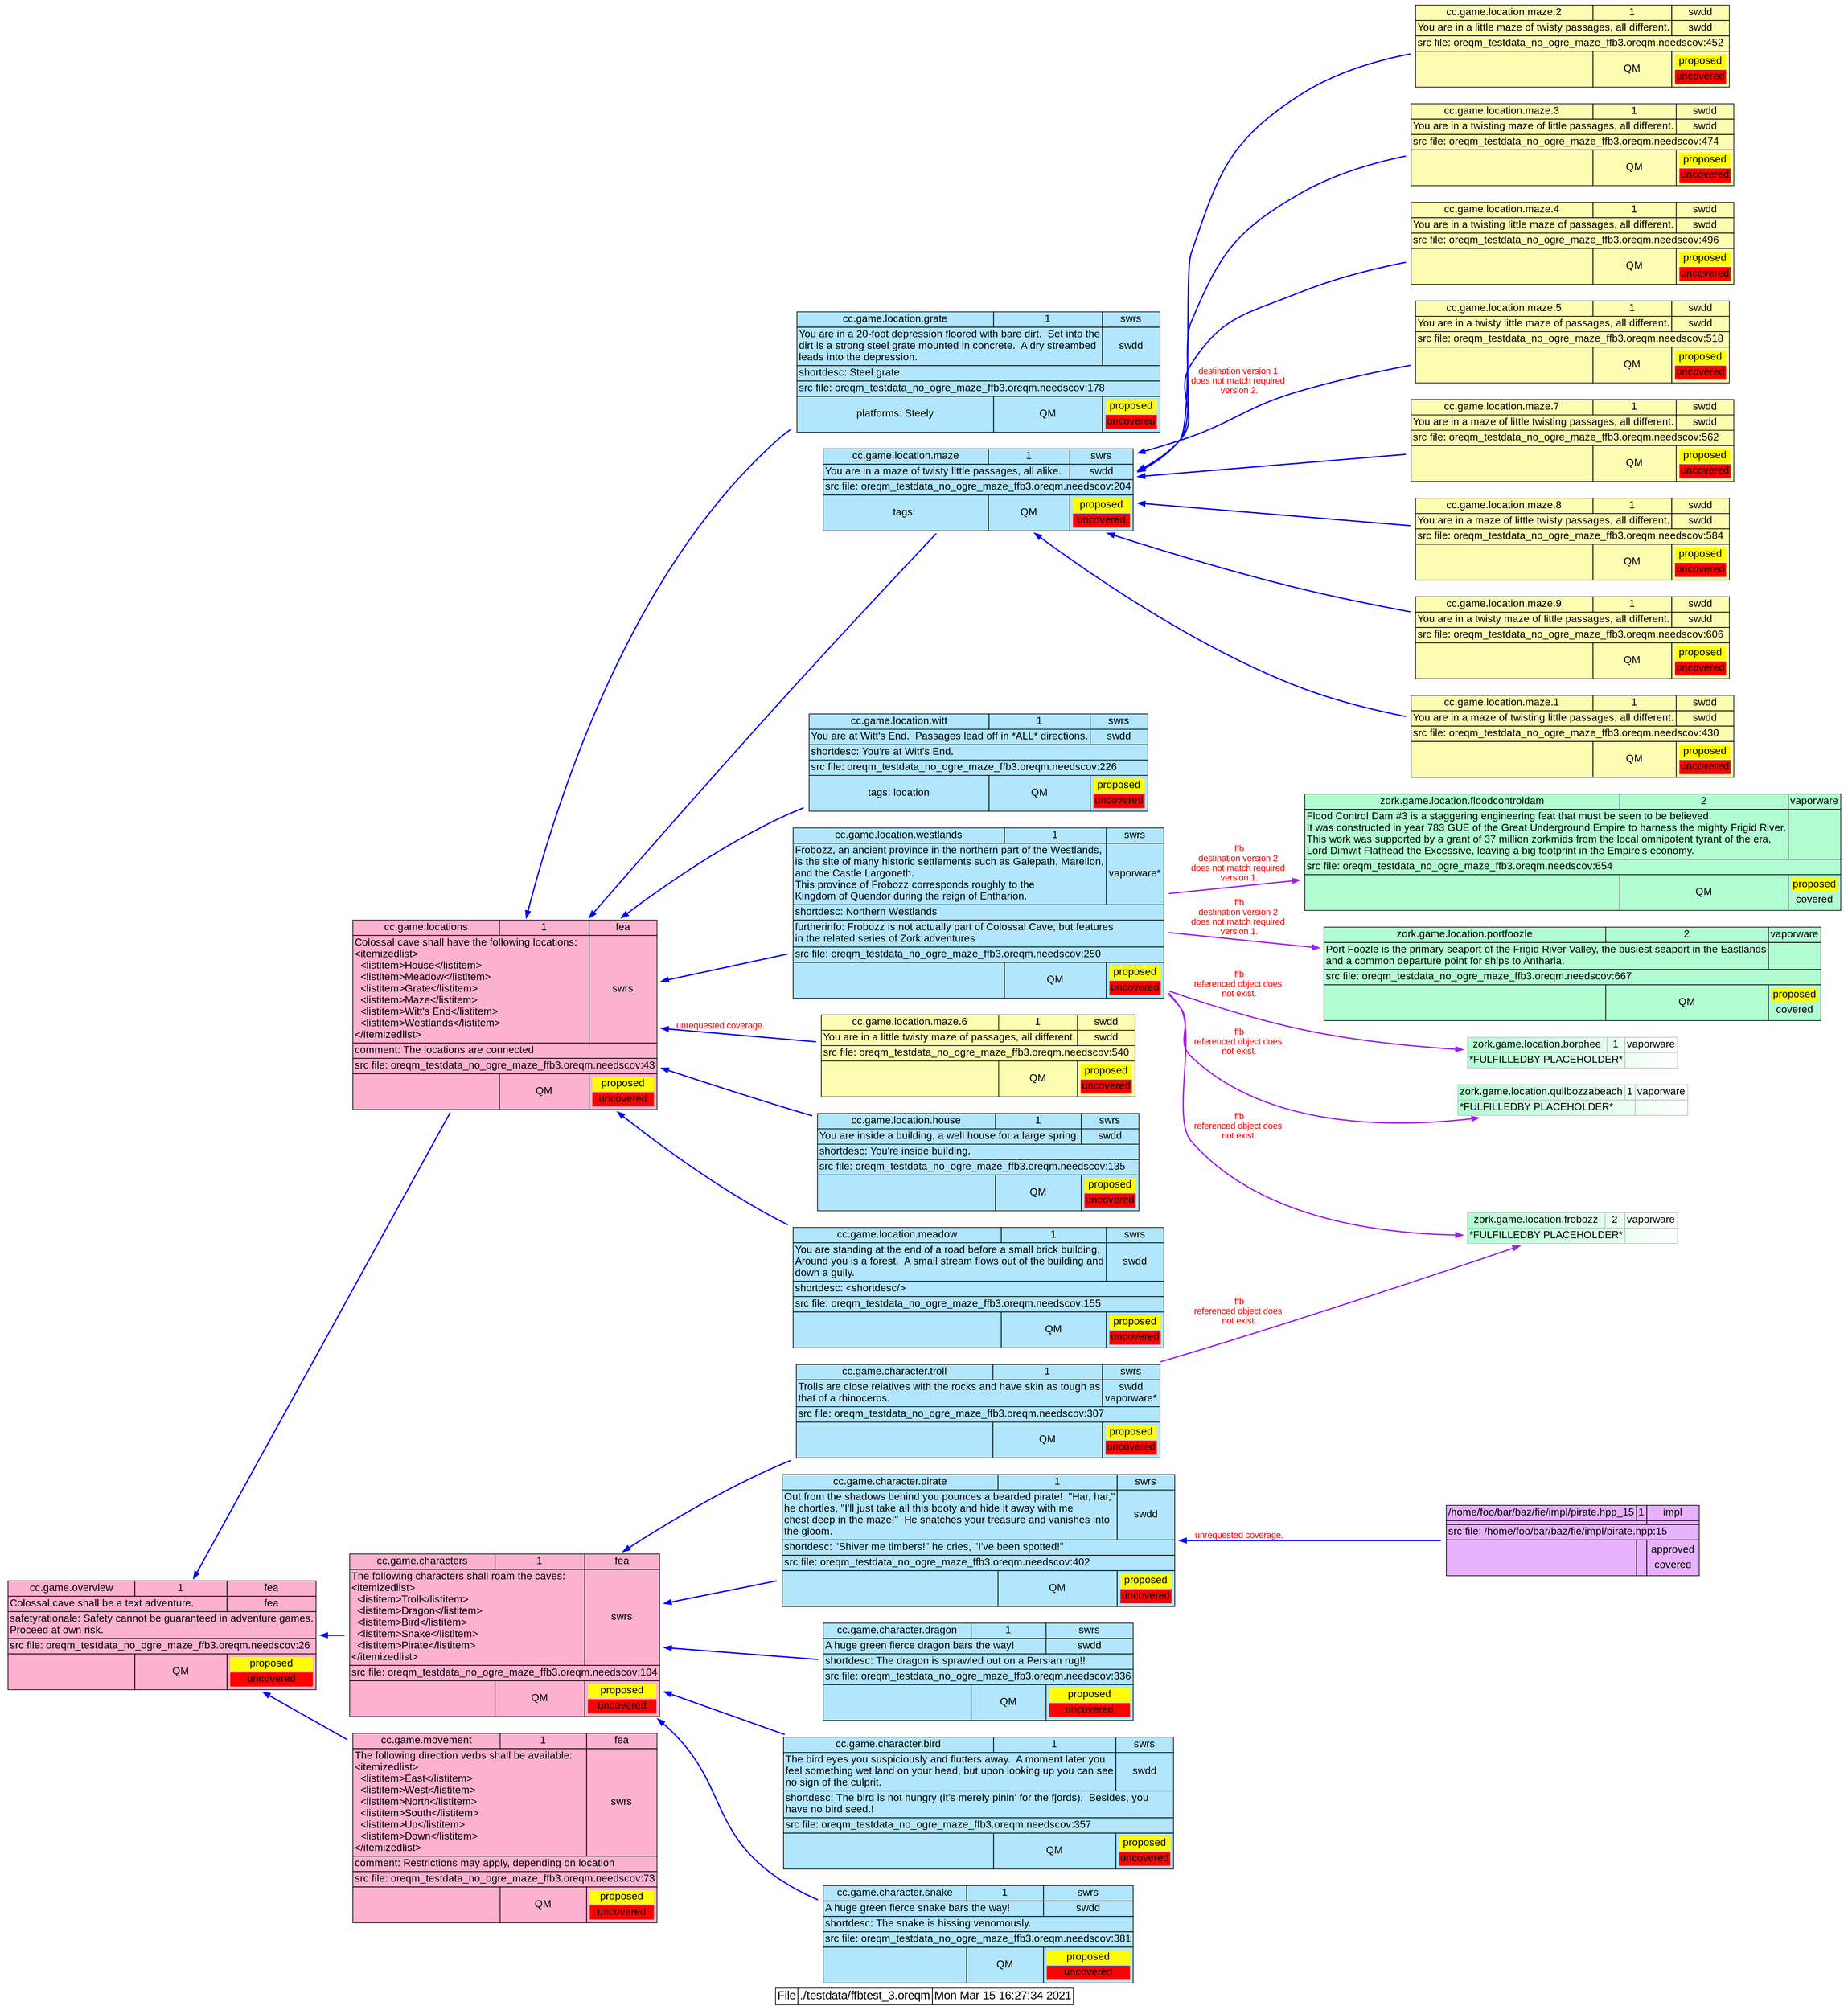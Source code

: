 digraph "" {
  rankdir="RL"
  node [shape=plaintext fontname="Arial" fontsize=16]
  edge [color="blue",dir="forward",arrowhead="normal",arrowtail="normal"];

  "cc.game.overview" [id="cc.game.overview" label=<
      <TABLE BGCOLOR="#FDB1D0" BORDER="0" CELLSPACING="0" CELLBORDER="1" COLOR="black" >
        <TR><TD CELLSPACING="0" >cc.game.overview</TD><TD>1</TD><TD>fea</TD></TR>
        <TR><TD COLSPAN="2" ALIGN="LEFT">Colossal cave shall be a text adventure.<BR ALIGN="LEFT"/></TD><TD>fea</TD></TR>
        <TR><TD COLSPAN="3" ALIGN="LEFT">safetyrationale: Safety cannot be guaranteed in adventure games.<BR ALIGN="LEFT"/>Proceed at own risk.<BR ALIGN="LEFT"/></TD></TR>
        <TR><TD COLSPAN="3" ALIGN="LEFT">src file: oreqm_testdata_no_ogre_maze_ffb3.oreqm.needscov:26</TD></TR>
        <TR><TD></TD><TD>QM</TD><TD><TABLE BORDER="0"><TR><TD BGCOLOR="yellow">proposed</TD></TR><TR><TD BGCOLOR="red">uncovered</TD></TR></TABLE></TD></TR>
      </TABLE>>];

  "cc.game.locations" [id="cc.game.locations" label=<
      <TABLE BGCOLOR="#FDB1D0" BORDER="0" CELLSPACING="0" CELLBORDER="1" COLOR="black" >
        <TR><TD CELLSPACING="0" >cc.game.locations</TD><TD>1</TD><TD>fea</TD></TR>
        <TR><TD COLSPAN="2" ALIGN="LEFT">Colossal cave shall have the following locations:<BR ALIGN="LEFT"/>&lt;itemizedlist&gt;<BR ALIGN="LEFT"/>  &lt;listitem&gt;House&lt;/listitem&gt;<BR ALIGN="LEFT"/>  &lt;listitem&gt;Meadow&lt;/listitem&gt;<BR ALIGN="LEFT"/>  &lt;listitem&gt;Grate&lt;/listitem&gt;<BR ALIGN="LEFT"/>  &lt;listitem&gt;Maze&lt;/listitem&gt;<BR ALIGN="LEFT"/>  &lt;listitem&gt;Witt's End&lt;/listitem&gt;<BR ALIGN="LEFT"/>  &lt;listitem&gt;Westlands&lt;/listitem&gt;<BR ALIGN="LEFT"/>&lt;/itemizedlist&gt;<BR ALIGN="LEFT"/></TD><TD>swrs</TD></TR>
        <TR><TD COLSPAN="3" ALIGN="LEFT">comment: The locations are connected<BR ALIGN="LEFT"/></TD></TR>
        <TR><TD COLSPAN="3" ALIGN="LEFT">src file: oreqm_testdata_no_ogre_maze_ffb3.oreqm.needscov:43</TD></TR>
        <TR><TD></TD><TD>QM</TD><TD><TABLE BORDER="0"><TR><TD BGCOLOR="yellow">proposed</TD></TR><TR><TD BGCOLOR="red">uncovered</TD></TR></TABLE></TD></TR>
      </TABLE>>];

  "cc.game.movement" [id="cc.game.movement" label=<
      <TABLE BGCOLOR="#FDB1D0" BORDER="0" CELLSPACING="0" CELLBORDER="1" COLOR="black" >
        <TR><TD CELLSPACING="0" >cc.game.movement</TD><TD>1</TD><TD>fea</TD></TR>
        <TR><TD COLSPAN="2" ALIGN="LEFT">The following direction verbs shall be available:<BR ALIGN="LEFT"/>&lt;itemizedlist&gt;<BR ALIGN="LEFT"/>  &lt;listitem&gt;East&lt;/listitem&gt;<BR ALIGN="LEFT"/>  &lt;listitem&gt;West&lt;/listitem&gt;<BR ALIGN="LEFT"/>  &lt;listitem&gt;North&lt;/listitem&gt;<BR ALIGN="LEFT"/>  &lt;listitem&gt;South&lt;/listitem&gt;<BR ALIGN="LEFT"/>  &lt;listitem&gt;Up&lt;/listitem&gt;<BR ALIGN="LEFT"/>  &lt;listitem&gt;Down&lt;/listitem&gt;<BR ALIGN="LEFT"/>&lt;/itemizedlist&gt;<BR ALIGN="LEFT"/></TD><TD>swrs</TD></TR>
        <TR><TD COLSPAN="3" ALIGN="LEFT">comment: Restrictions may apply, depending on location<BR ALIGN="LEFT"/></TD></TR>
        <TR><TD COLSPAN="3" ALIGN="LEFT">src file: oreqm_testdata_no_ogre_maze_ffb3.oreqm.needscov:73</TD></TR>
        <TR><TD></TD><TD>QM</TD><TD><TABLE BORDER="0"><TR><TD BGCOLOR="yellow">proposed</TD></TR><TR><TD BGCOLOR="red">uncovered</TD></TR></TABLE></TD></TR>
      </TABLE>>];

  "cc.game.characters" [id="cc.game.characters" label=<
      <TABLE BGCOLOR="#FDB1D0" BORDER="0" CELLSPACING="0" CELLBORDER="1" COLOR="black" >
        <TR><TD CELLSPACING="0" >cc.game.characters</TD><TD>1</TD><TD>fea</TD></TR>
        <TR><TD COLSPAN="2" ALIGN="LEFT">The following characters shall roam the caves:<BR ALIGN="LEFT"/>&lt;itemizedlist&gt;<BR ALIGN="LEFT"/>  &lt;listitem&gt;Troll&lt;/listitem&gt;<BR ALIGN="LEFT"/>  &lt;listitem&gt;Dragon&lt;/listitem&gt;<BR ALIGN="LEFT"/>  &lt;listitem&gt;Bird&lt;/listitem&gt;<BR ALIGN="LEFT"/>  &lt;listitem&gt;Snake&lt;/listitem&gt;<BR ALIGN="LEFT"/>  &lt;listitem&gt;Pirate&lt;/listitem&gt;<BR ALIGN="LEFT"/>&lt;/itemizedlist&gt;<BR ALIGN="LEFT"/></TD><TD>swrs</TD></TR>
        <TR><TD COLSPAN="3" ALIGN="LEFT">src file: oreqm_testdata_no_ogre_maze_ffb3.oreqm.needscov:104</TD></TR>
        <TR><TD></TD><TD>QM</TD><TD><TABLE BORDER="0"><TR><TD BGCOLOR="yellow">proposed</TD></TR><TR><TD BGCOLOR="red">uncovered</TD></TR></TABLE></TD></TR>
      </TABLE>>];

  "cc.game.location.house" [id="cc.game.location.house" label=<
      <TABLE BGCOLOR="#B1E6FD" BORDER="0" CELLSPACING="0" CELLBORDER="1" COLOR="black" >
        <TR><TD CELLSPACING="0" >cc.game.location.house</TD><TD>1</TD><TD>swrs</TD></TR>
        <TR><TD COLSPAN="2" ALIGN="LEFT">You are inside a building, a well house for a large spring.<BR ALIGN="LEFT"/></TD><TD>swdd</TD></TR>
        <TR><TD COLSPAN="3" ALIGN="LEFT">shortdesc: You're inside building.<BR ALIGN="LEFT"/></TD></TR>
        <TR><TD COLSPAN="3" ALIGN="LEFT">src file: oreqm_testdata_no_ogre_maze_ffb3.oreqm.needscov:135</TD></TR>
        <TR><TD></TD><TD>QM</TD><TD><TABLE BORDER="0"><TR><TD BGCOLOR="yellow">proposed</TD></TR><TR><TD BGCOLOR="red">uncovered</TD></TR></TABLE></TD></TR>
      </TABLE>>];

  "cc.game.location.meadow" [id="cc.game.location.meadow" label=<
      <TABLE BGCOLOR="#B1E6FD" BORDER="0" CELLSPACING="0" CELLBORDER="1" COLOR="black" >
        <TR><TD CELLSPACING="0" >cc.game.location.meadow</TD><TD>1</TD><TD>swrs</TD></TR>
        <TR><TD COLSPAN="2" ALIGN="LEFT">You are standing at the end of a road before a small brick building.<BR ALIGN="LEFT"/>Around you is a forest.  A small stream flows out of the building and<BR ALIGN="LEFT"/>down a gully.<BR ALIGN="LEFT"/></TD><TD>swdd</TD></TR>
        <TR><TD COLSPAN="3" ALIGN="LEFT">shortdesc: &lt;shortdesc/&gt;<BR ALIGN="LEFT"/></TD></TR>
        <TR><TD COLSPAN="3" ALIGN="LEFT">src file: oreqm_testdata_no_ogre_maze_ffb3.oreqm.needscov:155</TD></TR>
        <TR><TD></TD><TD>QM</TD><TD><TABLE BORDER="0"><TR><TD BGCOLOR="yellow">proposed</TD></TR><TR><TD BGCOLOR="red">uncovered</TD></TR></TABLE></TD></TR>
      </TABLE>>];

  "cc.game.location.grate" [id="cc.game.location.grate" label=<
      <TABLE BGCOLOR="#B1E6FD" BORDER="0" CELLSPACING="0" CELLBORDER="1" COLOR="black" >
        <TR><TD CELLSPACING="0" >cc.game.location.grate</TD><TD>1</TD><TD>swrs</TD></TR>
        <TR><TD COLSPAN="2" ALIGN="LEFT">You are in a 20-foot depression floored with bare dirt.  Set into the<BR ALIGN="LEFT"/>dirt is a strong steel grate mounted in concrete.  A dry streambed<BR ALIGN="LEFT"/>leads into the depression.<BR ALIGN="LEFT"/></TD><TD>swdd</TD></TR>
        <TR><TD COLSPAN="3" ALIGN="LEFT">shortdesc: Steel grate<BR ALIGN="LEFT"/></TD></TR>
        <TR><TD COLSPAN="3" ALIGN="LEFT">src file: oreqm_testdata_no_ogre_maze_ffb3.oreqm.needscov:178</TD></TR>
        <TR><TD>platforms: Steely</TD><TD>QM</TD><TD><TABLE BORDER="0"><TR><TD BGCOLOR="yellow">proposed</TD></TR><TR><TD BGCOLOR="red">uncovered</TD></TR></TABLE></TD></TR>
      </TABLE>>];

  "cc.game.location.maze" [id="cc.game.location.maze" label=<
      <TABLE BGCOLOR="#B1E6FD" BORDER="0" CELLSPACING="0" CELLBORDER="1" COLOR="black" >
        <TR><TD CELLSPACING="0" >cc.game.location.maze</TD><TD>1</TD><TD>swrs</TD></TR>
        <TR><TD COLSPAN="2" ALIGN="LEFT">You are in a maze of twisty little passages, all alike.<BR ALIGN="LEFT"/></TD><TD>swdd</TD></TR>
        <TR><TD COLSPAN="3" ALIGN="LEFT">src file: oreqm_testdata_no_ogre_maze_ffb3.oreqm.needscov:204</TD></TR>
        <TR><TD>tags: </TD><TD>QM</TD><TD><TABLE BORDER="0"><TR><TD BGCOLOR="yellow">proposed</TD></TR><TR><TD BGCOLOR="red">uncovered</TD></TR></TABLE></TD></TR>
      </TABLE>>];

  "cc.game.location.witt" [id="cc.game.location.witt" label=<
      <TABLE BGCOLOR="#B1E6FD" BORDER="0" CELLSPACING="0" CELLBORDER="1" COLOR="black" >
        <TR><TD CELLSPACING="0" >cc.game.location.witt</TD><TD>1</TD><TD>swrs</TD></TR>
        <TR><TD COLSPAN="2" ALIGN="LEFT">You are at Witt's End.  Passages lead off in *ALL* directions.<BR ALIGN="LEFT"/></TD><TD>swdd</TD></TR>
        <TR><TD COLSPAN="3" ALIGN="LEFT">shortdesc: You're at Witt's End.<BR ALIGN="LEFT"/></TD></TR>
        <TR><TD COLSPAN="3" ALIGN="LEFT">src file: oreqm_testdata_no_ogre_maze_ffb3.oreqm.needscov:226</TD></TR>
        <TR><TD>tags: location</TD><TD>QM</TD><TD><TABLE BORDER="0"><TR><TD BGCOLOR="yellow">proposed</TD></TR><TR><TD BGCOLOR="red">uncovered</TD></TR></TABLE></TD></TR>
      </TABLE>>];

  "cc.game.location.westlands" [id="cc.game.location.westlands" label=<
      <TABLE BGCOLOR="#B1E6FD" BORDER="0" CELLSPACING="0" CELLBORDER="1" COLOR="black" >
        <TR><TD CELLSPACING="0" >cc.game.location.westlands</TD><TD>1</TD><TD>swrs</TD></TR>
        <TR><TD COLSPAN="2" ALIGN="LEFT">Frobozz, an ancient province in the northern part of the Westlands,<BR ALIGN="LEFT"/>is the site of many historic settlements such as Galepath, Mareilon,<BR ALIGN="LEFT"/>and the Castle Largoneth.<BR ALIGN="LEFT"/>This province of Frobozz corresponds roughly to the<BR ALIGN="LEFT"/>Kingdom of Quendor during the reign of Entharion.<BR ALIGN="LEFT"/></TD><TD>vaporware*</TD></TR>
        <TR><TD COLSPAN="3" ALIGN="LEFT">shortdesc: Northern Westlands<BR ALIGN="LEFT"/></TD></TR>
        <TR><TD COLSPAN="3" ALIGN="LEFT">furtherinfo: Frobozz is not actually part of Colossal Cave, but features<BR ALIGN="LEFT"/>in the related series of Zork adventures<BR ALIGN="LEFT"/></TD></TR>
        <TR><TD COLSPAN="3" ALIGN="LEFT">src file: oreqm_testdata_no_ogre_maze_ffb3.oreqm.needscov:250</TD></TR>
        <TR><TD></TD><TD>QM</TD><TD><TABLE BORDER="0"><TR><TD BGCOLOR="yellow">proposed</TD></TR><TR><TD BGCOLOR="red">uncovered</TD></TR></TABLE></TD></TR>
      </TABLE>>];

  "cc.game.character.troll" [id="cc.game.character.troll" label=<
      <TABLE BGCOLOR="#B1E6FD" BORDER="0" CELLSPACING="0" CELLBORDER="1" COLOR="black" >
        <TR><TD CELLSPACING="0" >cc.game.character.troll</TD><TD>1</TD><TD>swrs</TD></TR>
        <TR><TD COLSPAN="2" ALIGN="LEFT">Trolls are close relatives with the rocks and have skin as tough as<BR ALIGN="LEFT"/>that of a rhinoceros.<BR ALIGN="LEFT"/></TD><TD>swdd<BR/>vaporware*</TD></TR>
        <TR><TD COLSPAN="3" ALIGN="LEFT">src file: oreqm_testdata_no_ogre_maze_ffb3.oreqm.needscov:307</TD></TR>
        <TR><TD></TD><TD>QM</TD><TD><TABLE BORDER="0"><TR><TD BGCOLOR="yellow">proposed</TD></TR><TR><TD BGCOLOR="red">uncovered</TD></TR></TABLE></TD></TR>
      </TABLE>>];

  "cc.game.character.dragon" [id="cc.game.character.dragon" label=<
      <TABLE BGCOLOR="#B1E6FD" BORDER="0" CELLSPACING="0" CELLBORDER="1" COLOR="black" >
        <TR><TD CELLSPACING="0" >cc.game.character.dragon</TD><TD>1</TD><TD>swrs</TD></TR>
        <TR><TD COLSPAN="2" ALIGN="LEFT">A huge green fierce dragon bars the way!<BR ALIGN="LEFT"/></TD><TD>swdd</TD></TR>
        <TR><TD COLSPAN="3" ALIGN="LEFT">shortdesc: The dragon is sprawled out on a Persian rug!!<BR ALIGN="LEFT"/></TD></TR>
        <TR><TD COLSPAN="3" ALIGN="LEFT">src file: oreqm_testdata_no_ogre_maze_ffb3.oreqm.needscov:336</TD></TR>
        <TR><TD></TD><TD>QM</TD><TD><TABLE BORDER="0"><TR><TD BGCOLOR="yellow">proposed</TD></TR><TR><TD BGCOLOR="red">uncovered</TD></TR></TABLE></TD></TR>
      </TABLE>>];

  "cc.game.character.bird" [id="cc.game.character.bird" label=<
      <TABLE BGCOLOR="#B1E6FD" BORDER="0" CELLSPACING="0" CELLBORDER="1" COLOR="black" >
        <TR><TD CELLSPACING="0" >cc.game.character.bird</TD><TD>1</TD><TD>swrs</TD></TR>
        <TR><TD COLSPAN="2" ALIGN="LEFT">The bird eyes you suspiciously and flutters away.  A moment later you<BR ALIGN="LEFT"/>feel something wet land on your head, but upon looking up you can see<BR ALIGN="LEFT"/>no sign of the culprit.<BR ALIGN="LEFT"/></TD><TD>swdd</TD></TR>
        <TR><TD COLSPAN="3" ALIGN="LEFT">shortdesc: The bird is not hungry (it's merely pinin' for the fjords).  Besides, you<BR ALIGN="LEFT"/>have no bird seed.!<BR ALIGN="LEFT"/></TD></TR>
        <TR><TD COLSPAN="3" ALIGN="LEFT">src file: oreqm_testdata_no_ogre_maze_ffb3.oreqm.needscov:357</TD></TR>
        <TR><TD></TD><TD>QM</TD><TD><TABLE BORDER="0"><TR><TD BGCOLOR="yellow">proposed</TD></TR><TR><TD BGCOLOR="red">uncovered</TD></TR></TABLE></TD></TR>
      </TABLE>>];

  "cc.game.character.snake" [id="cc.game.character.snake" label=<
      <TABLE BGCOLOR="#B1E6FD" BORDER="0" CELLSPACING="0" CELLBORDER="1" COLOR="black" >
        <TR><TD CELLSPACING="0" >cc.game.character.snake</TD><TD>1</TD><TD>swrs</TD></TR>
        <TR><TD COLSPAN="2" ALIGN="LEFT">A huge green fierce snake bars the way!<BR ALIGN="LEFT"/></TD><TD>swdd</TD></TR>
        <TR><TD COLSPAN="3" ALIGN="LEFT">shortdesc: The snake is hissing venomously.<BR ALIGN="LEFT"/></TD></TR>
        <TR><TD COLSPAN="3" ALIGN="LEFT">src file: oreqm_testdata_no_ogre_maze_ffb3.oreqm.needscov:381</TD></TR>
        <TR><TD></TD><TD>QM</TD><TD><TABLE BORDER="0"><TR><TD BGCOLOR="yellow">proposed</TD></TR><TR><TD BGCOLOR="red">uncovered</TD></TR></TABLE></TD></TR>
      </TABLE>>];

  "cc.game.character.pirate" [id="cc.game.character.pirate" label=<
      <TABLE BGCOLOR="#B1E6FD" BORDER="0" CELLSPACING="0" CELLBORDER="1" COLOR="black" >
        <TR><TD CELLSPACING="0" >cc.game.character.pirate</TD><TD>1</TD><TD>swrs</TD></TR>
        <TR><TD COLSPAN="2" ALIGN="LEFT">Out from the shadows behind you pounces a bearded pirate!  &quot;Har, har,&quot;<BR ALIGN="LEFT"/>he chortles, &quot;I'll just take all this booty and hide it away with me<BR ALIGN="LEFT"/>chest deep in the maze!&quot;  He snatches your treasure and vanishes into<BR ALIGN="LEFT"/>the gloom.<BR ALIGN="LEFT"/></TD><TD>swdd</TD></TR>
        <TR><TD COLSPAN="3" ALIGN="LEFT">shortdesc: &quot;Shiver me timbers!&quot; he cries, &quot;I've been spotted!&quot;<BR ALIGN="LEFT"/></TD></TR>
        <TR><TD COLSPAN="3" ALIGN="LEFT">src file: oreqm_testdata_no_ogre_maze_ffb3.oreqm.needscov:402</TD></TR>
        <TR><TD></TD><TD>QM</TD><TD><TABLE BORDER="0"><TR><TD BGCOLOR="yellow">proposed</TD></TR><TR><TD BGCOLOR="red">uncovered</TD></TR></TABLE></TD></TR>
      </TABLE>>];

  "cc.game.location.maze.1" [id="cc.game.location.maze.1" label=<
      <TABLE BGCOLOR="#FCFDB1" BORDER="0" CELLSPACING="0" CELLBORDER="1" COLOR="black" >
        <TR><TD CELLSPACING="0" >cc.game.location.maze.1</TD><TD>1</TD><TD>swdd</TD></TR>
        <TR><TD COLSPAN="2" ALIGN="LEFT">You are in a maze of twisting little passages, all different.<BR ALIGN="LEFT"/></TD><TD>swdd</TD></TR>
        <TR><TD COLSPAN="3" ALIGN="LEFT">src file: oreqm_testdata_no_ogre_maze_ffb3.oreqm.needscov:430</TD></TR>
        <TR><TD></TD><TD>QM</TD><TD><TABLE BORDER="0"><TR><TD BGCOLOR="yellow">proposed</TD></TR><TR><TD BGCOLOR="red">uncovered</TD></TR></TABLE></TD></TR>
      </TABLE>>];

  "cc.game.location.maze.2" [id="cc.game.location.maze.2" label=<
      <TABLE BGCOLOR="#FCFDB1" BORDER="0" CELLSPACING="0" CELLBORDER="1" COLOR="black" >
        <TR><TD CELLSPACING="0" >cc.game.location.maze.2</TD><TD>1</TD><TD>swdd</TD></TR>
        <TR><TD COLSPAN="2" ALIGN="LEFT">You are in a little maze of twisty passages, all different.<BR ALIGN="LEFT"/></TD><TD>swdd</TD></TR>
        <TR><TD COLSPAN="3" ALIGN="LEFT">src file: oreqm_testdata_no_ogre_maze_ffb3.oreqm.needscov:452</TD></TR>
        <TR><TD></TD><TD>QM</TD><TD><TABLE BORDER="0"><TR><TD BGCOLOR="yellow">proposed</TD></TR><TR><TD BGCOLOR="red">uncovered</TD></TR></TABLE></TD></TR>
      </TABLE>>];

  "cc.game.location.maze.3" [id="cc.game.location.maze.3" label=<
      <TABLE BGCOLOR="#FCFDB1" BORDER="0" CELLSPACING="0" CELLBORDER="1" COLOR="black" >
        <TR><TD CELLSPACING="0" >cc.game.location.maze.3</TD><TD>1</TD><TD>swdd</TD></TR>
        <TR><TD COLSPAN="2" ALIGN="LEFT">You are in a twisting maze of little passages, all different.<BR ALIGN="LEFT"/></TD><TD>swdd</TD></TR>
        <TR><TD COLSPAN="3" ALIGN="LEFT">src file: oreqm_testdata_no_ogre_maze_ffb3.oreqm.needscov:474</TD></TR>
        <TR><TD></TD><TD>QM</TD><TD><TABLE BORDER="0"><TR><TD BGCOLOR="yellow">proposed</TD></TR><TR><TD BGCOLOR="red">uncovered</TD></TR></TABLE></TD></TR>
      </TABLE>>];

  "cc.game.location.maze.4" [id="cc.game.location.maze.4" label=<
      <TABLE BGCOLOR="#FCFDB1" BORDER="0" CELLSPACING="0" CELLBORDER="1" COLOR="black" >
        <TR><TD CELLSPACING="0" >cc.game.location.maze.4</TD><TD>1</TD><TD>swdd</TD></TR>
        <TR><TD COLSPAN="2" ALIGN="LEFT">You are in a twisting little maze of passages, all different.<BR ALIGN="LEFT"/></TD><TD>swdd</TD></TR>
        <TR><TD COLSPAN="3" ALIGN="LEFT">src file: oreqm_testdata_no_ogre_maze_ffb3.oreqm.needscov:496</TD></TR>
        <TR><TD></TD><TD>QM</TD><TD><TABLE BORDER="0"><TR><TD BGCOLOR="yellow">proposed</TD></TR><TR><TD BGCOLOR="red">uncovered</TD></TR></TABLE></TD></TR>
      </TABLE>>];

  "cc.game.location.maze.5" [id="cc.game.location.maze.5" label=<
      <TABLE BGCOLOR="#FCFDB1" BORDER="0" CELLSPACING="0" CELLBORDER="1" COLOR="black" >
        <TR><TD CELLSPACING="0" >cc.game.location.maze.5</TD><TD>1</TD><TD>swdd</TD></TR>
        <TR><TD COLSPAN="2" ALIGN="LEFT">You are in a twisty little maze of passages, all different.<BR ALIGN="LEFT"/></TD><TD>swdd</TD></TR>
        <TR><TD COLSPAN="3" ALIGN="LEFT">src file: oreqm_testdata_no_ogre_maze_ffb3.oreqm.needscov:518</TD></TR>
        <TR><TD></TD><TD>QM</TD><TD><TABLE BORDER="0"><TR><TD BGCOLOR="yellow">proposed</TD></TR><TR><TD BGCOLOR="red">uncovered</TD></TR></TABLE></TD></TR>
      </TABLE>>];

  "cc.game.location.maze.6" [id="cc.game.location.maze.6" label=<
      <TABLE BGCOLOR="#FCFDB1" BORDER="0" CELLSPACING="0" CELLBORDER="1" COLOR="black" >
        <TR><TD CELLSPACING="0" >cc.game.location.maze.6</TD><TD>1</TD><TD>swdd</TD></TR>
        <TR><TD COLSPAN="2" ALIGN="LEFT">You are in a little twisty maze of passages, all different.<BR ALIGN="LEFT"/></TD><TD>swdd</TD></TR>
        <TR><TD COLSPAN="3" ALIGN="LEFT">src file: oreqm_testdata_no_ogre_maze_ffb3.oreqm.needscov:540</TD></TR>
        <TR><TD></TD><TD>QM</TD><TD><TABLE BORDER="0"><TR><TD BGCOLOR="yellow">proposed</TD></TR><TR><TD BGCOLOR="red">uncovered</TD></TR></TABLE></TD></TR>
      </TABLE>>];

  "cc.game.location.maze.7" [id="cc.game.location.maze.7" label=<
      <TABLE BGCOLOR="#FCFDB1" BORDER="0" CELLSPACING="0" CELLBORDER="1" COLOR="black" >
        <TR><TD CELLSPACING="0" >cc.game.location.maze.7</TD><TD>1</TD><TD>swdd</TD></TR>
        <TR><TD COLSPAN="2" ALIGN="LEFT">You are in a maze of little twisting passages, all different.<BR ALIGN="LEFT"/></TD><TD>swdd</TD></TR>
        <TR><TD COLSPAN="3" ALIGN="LEFT">src file: oreqm_testdata_no_ogre_maze_ffb3.oreqm.needscov:562</TD></TR>
        <TR><TD></TD><TD>QM</TD><TD><TABLE BORDER="0"><TR><TD BGCOLOR="yellow">proposed</TD></TR><TR><TD BGCOLOR="red">uncovered</TD></TR></TABLE></TD></TR>
      </TABLE>>];

  "cc.game.location.maze.8" [id="cc.game.location.maze.8" label=<
      <TABLE BGCOLOR="#FCFDB1" BORDER="0" CELLSPACING="0" CELLBORDER="1" COLOR="black" >
        <TR><TD CELLSPACING="0" >cc.game.location.maze.8</TD><TD>1</TD><TD>swdd</TD></TR>
        <TR><TD COLSPAN="2" ALIGN="LEFT">You are in a maze of little twisty passages, all different.<BR ALIGN="LEFT"/></TD><TD>swdd</TD></TR>
        <TR><TD COLSPAN="3" ALIGN="LEFT">src file: oreqm_testdata_no_ogre_maze_ffb3.oreqm.needscov:584</TD></TR>
        <TR><TD></TD><TD>QM</TD><TD><TABLE BORDER="0"><TR><TD BGCOLOR="yellow">proposed</TD></TR><TR><TD BGCOLOR="red">uncovered</TD></TR></TABLE></TD></TR>
      </TABLE>>];

  "cc.game.location.maze.9" [id="cc.game.location.maze.9" label=<
      <TABLE BGCOLOR="#FCFDB1" BORDER="0" CELLSPACING="0" CELLBORDER="1" COLOR="black" >
        <TR><TD CELLSPACING="0" >cc.game.location.maze.9</TD><TD>1</TD><TD>swdd</TD></TR>
        <TR><TD COLSPAN="2" ALIGN="LEFT">You are in a twisty maze of little passages, all different.<BR ALIGN="LEFT"/></TD><TD>swdd</TD></TR>
        <TR><TD COLSPAN="3" ALIGN="LEFT">src file: oreqm_testdata_no_ogre_maze_ffb3.oreqm.needscov:606</TD></TR>
        <TR><TD></TD><TD>QM</TD><TD><TABLE BORDER="0"><TR><TD BGCOLOR="yellow">proposed</TD></TR><TR><TD BGCOLOR="red">uncovered</TD></TR></TABLE></TD></TR>
      </TABLE>>];

  "/home/foo/bar/baz/fie/impl/pirate.hpp_15" [id="/home/foo/bar/baz/fie/impl/pirate.hpp_15" label=<
      <TABLE BGCOLOR="#E7B1FD" BORDER="0" CELLSPACING="0" CELLBORDER="1" COLOR="black" >
        <TR><TD CELLSPACING="0" >/home/foo/bar/baz/fie/impl/pirate.hpp_15</TD><TD>1</TD><TD>impl</TD></TR>
        <TR><TD COLSPAN="2" ALIGN="LEFT"></TD><TD></TD></TR>
        <TR><TD COLSPAN="3" ALIGN="LEFT">src file: /home/foo/bar/baz/fie/impl/pirate.hpp:15</TD></TR>
        <TR><TD></TD><TD></TD><TD><TABLE BORDER="0"><TR><TD >approved</TD></TR><TR><TD >covered</TD></TR></TABLE></TD></TR>
      </TABLE>>];

  "zork.game.location.floodcontroldam" [id="zork.game.location.floodcontroldam" label=<
      <TABLE BGCOLOR="#B1FDD1" BORDER="0" CELLSPACING="0" CELLBORDER="1" COLOR="black" >
        <TR><TD CELLSPACING="0" >zork.game.location.floodcontroldam</TD><TD>2</TD><TD>vaporware</TD></TR>
        <TR><TD COLSPAN="2" ALIGN="LEFT">Flood Control Dam #3 is a staggering engineering feat that must be seen to be believed.<BR ALIGN="LEFT"/>It was constructed in year 783 GUE of the Great Underground Empire to harness the mighty Frigid River.<BR ALIGN="LEFT"/>This work was supported by a grant of 37 million zorkmids from the local omnipotent tyrant of the era,<BR ALIGN="LEFT"/>Lord Dimwit Flathead the Excessive, leaving a big footprint in the Empire's economy.<BR ALIGN="LEFT"/></TD><TD></TD></TR>
        <TR><TD COLSPAN="3" ALIGN="LEFT">src file: oreqm_testdata_no_ogre_maze_ffb3.oreqm.needscov:654</TD></TR>
        <TR><TD></TD><TD>QM</TD><TD><TABLE BORDER="0"><TR><TD BGCOLOR="yellow">proposed</TD></TR><TR><TD >covered</TD></TR></TABLE></TD></TR>
      </TABLE>>];

  "zork.game.location.portfoozle" [id="zork.game.location.portfoozle" label=<
      <TABLE BGCOLOR="#B1FDD1" BORDER="0" CELLSPACING="0" CELLBORDER="1" COLOR="black" >
        <TR><TD CELLSPACING="0" >zork.game.location.portfoozle</TD><TD>2</TD><TD>vaporware</TD></TR>
        <TR><TD COLSPAN="2" ALIGN="LEFT">Port Foozle is the primary seaport of the Frigid River Valley, the busiest seaport in the Eastlands<BR ALIGN="LEFT"/>and a common departure point for ships to Antharia.<BR ALIGN="LEFT"/></TD><TD></TD></TR>
        <TR><TD COLSPAN="3" ALIGN="LEFT">src file: oreqm_testdata_no_ogre_maze_ffb3.oreqm.needscov:667</TD></TR>
        <TR><TD></TD><TD>QM</TD><TD><TABLE BORDER="0"><TR><TD BGCOLOR="yellow">proposed</TD></TR><TR><TD >covered</TD></TR></TABLE></TD></TR>
      </TABLE>>];

  "zork.game.location.borphee" [id="zork.game.location.borphee" label=<
      <TABLE BGCOLOR="#B1FDD1:white" BORDER="0" CELLSPACING="0" CELLBORDER="1" COLOR="grey" >
        <TR><TD CELLSPACING="0" >zork.game.location.borphee</TD><TD>1</TD><TD>vaporware</TD></TR>
        <TR><TD COLSPAN="2" ALIGN="LEFT">*FULFILLEDBY PLACEHOLDER*<BR ALIGN="LEFT"/></TD><TD></TD></TR>
      </TABLE>>];

  "zork.game.location.frobozz" [id="zork.game.location.frobozz" label=<
      <TABLE BGCOLOR="#B1FDD1:white" BORDER="0" CELLSPACING="0" CELLBORDER="1" COLOR="grey" >
        <TR><TD CELLSPACING="0" >zork.game.location.frobozz</TD><TD>2</TD><TD>vaporware</TD></TR>
        <TR><TD COLSPAN="2" ALIGN="LEFT">*FULFILLEDBY PLACEHOLDER*<BR ALIGN="LEFT"/></TD><TD></TD></TR>
      </TABLE>>];

  "zork.game.location.quilbozzabeach" [id="zork.game.location.quilbozzabeach" label=<
      <TABLE BGCOLOR="#B1FDD1:white" BORDER="0" CELLSPACING="0" CELLBORDER="1" COLOR="grey" >
        <TR><TD CELLSPACING="0" >zork.game.location.quilbozzabeach</TD><TD>1</TD><TD>vaporware</TD></TR>
        <TR><TD COLSPAN="2" ALIGN="LEFT">*FULFILLEDBY PLACEHOLDER*<BR ALIGN="LEFT"/></TD><TD></TD></TR>
      </TABLE>>];


  # Edges
  "cc.game.locations" -> "cc.game.overview" [style=bold fontname="Arial" label=""];
  "cc.game.movement" -> "cc.game.overview" [style=bold fontname="Arial" label=""];
  "cc.game.characters" -> "cc.game.overview" [style=bold fontname="Arial" label=""];
  "cc.game.location.house" -> "cc.game.locations" [style=bold fontname="Arial" label=""];
  "cc.game.location.meadow" -> "cc.game.locations" [style=bold fontname="Arial" label=""];
  "cc.game.location.grate" -> "cc.game.locations" [style=bold fontname="Arial" label=""];
  "cc.game.location.maze" -> "cc.game.locations" [style=bold fontname="Arial" label=""];
  "cc.game.location.witt" -> "cc.game.locations" [style=bold fontname="Arial" label=""];
  "cc.game.location.westlands" -> "cc.game.locations" [style=bold fontname="Arial" label=""];
  "cc.game.character.troll" -> "cc.game.characters" [style=bold fontname="Arial" label=""];
  "cc.game.character.dragon" -> "cc.game.characters" [style=bold fontname="Arial" label=""];
  "cc.game.character.bird" -> "cc.game.characters" [style=bold fontname="Arial" label=""];
  "cc.game.character.snake" -> "cc.game.characters" [style=bold fontname="Arial" label=""];
  "cc.game.character.pirate" -> "cc.game.characters" [style=bold fontname="Arial" label=""];
  "cc.game.location.maze.1" -> "cc.game.location.maze" [style=bold fontname="Arial" label=""];
  "cc.game.location.maze.2" -> "cc.game.location.maze" [style=bold fontname="Arial" label=""];
  "cc.game.location.maze.3" -> "cc.game.location.maze" [style=bold fontname="Arial" label=""];
  "cc.game.location.maze.4" -> "cc.game.location.maze" [style=bold fontname="Arial" label=""];
  "cc.game.location.maze.5" -> "cc.game.location.maze" [style=bold fontname="Arial" fontcolor=red label="destination version 1 
does not match required 
version 2."];
  "cc.game.location.maze.6" -> "cc.game.locations" [style=bold fontname="Arial" fontcolor=red label="unrequested coverage."];
  "cc.game.location.maze.7" -> "cc.game.location.maze" [style=bold fontname="Arial" label=""];
  "cc.game.location.maze.8" -> "cc.game.location.maze" [style=bold fontname="Arial" label=""];
  "cc.game.location.maze.9" -> "cc.game.location.maze" [style=bold fontname="Arial" label=""];
  "/home/foo/bar/baz/fie/impl/pirate.hpp_15" -> "cc.game.character.pirate" [style=bold fontname="Arial" fontcolor=red label="unrequested coverage."];
  "zork.game.location.floodcontroldam" -> "cc.game.location.westlands" [style=bold color=purple dir=back fontcolor="red" fontname="Arial" label="ffb
destination version 2 
does not match required 
version 1."];
  "zork.game.location.portfoozle" -> "cc.game.location.westlands" [style=bold color=purple dir=back fontcolor="red" fontname="Arial" label="ffb
destination version 2 
does not match required 
version 1."];
  "zork.game.location.borphee" -> "cc.game.location.westlands" [style=bold color=purple dir=back fontcolor="red" fontname="Arial" label="ffb
referenced object does 
not exist."];
  "zork.game.location.frobozz" -> "cc.game.location.westlands" [style=bold color=purple dir=back fontcolor="red" fontname="Arial" label="ffb
referenced object does 
not exist."];
  "zork.game.location.frobozz" -> "cc.game.character.troll" [style=bold color=purple dir=back fontcolor="red" fontname="Arial" label="ffb
referenced object does 
not exist."];
  "zork.game.location.quilbozzabeach" -> "cc.game.location.westlands" [style=bold color=purple dir=back fontcolor="red" fontname="Arial" label="ffb
referenced object does 
not exist."];

  label=<
    <table border="0" cellspacing="0" cellborder="1">
      <tr><td cellspacing="0" >File</td><td>./testdata/ffbtest_3.oreqm</td><td>Mon Mar 15 16:27:34 2021</td></tr>
    </table>>
  labelloc=b
  fontsize=18
  fontcolor=black
  fontname="Arial"

}
